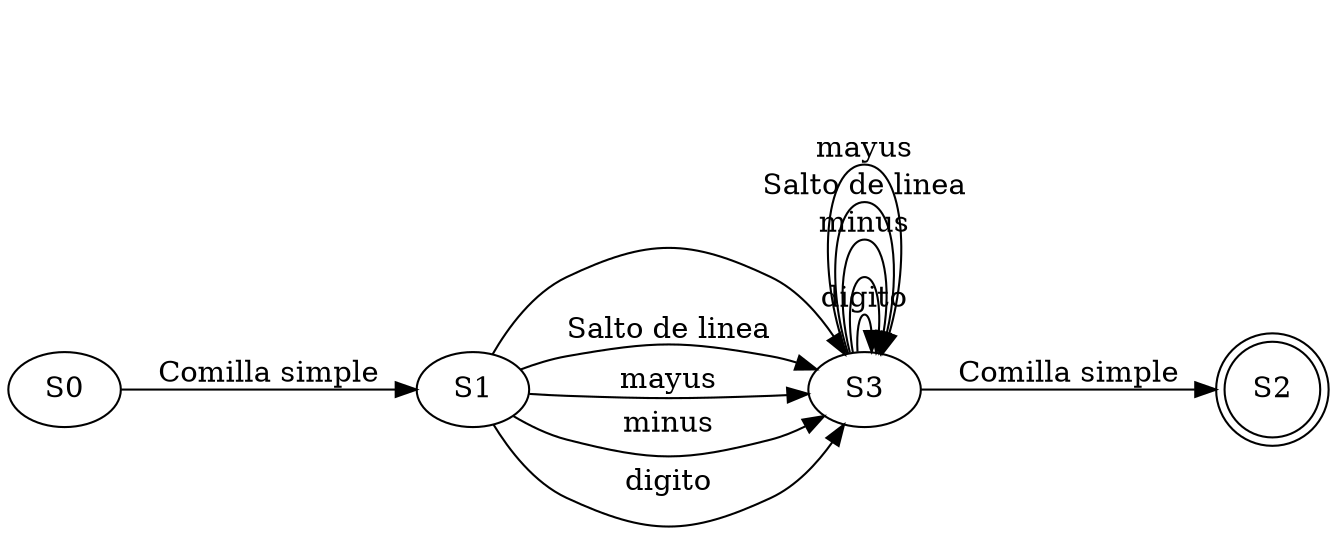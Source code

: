 digraph G {
	rankdir=LR
	S0 -> S1 [label="Comilla simple"]	S1 -> S3 [label=" "]	S1 -> S3 [label="Salto de linea"]	S1 -> S3 [label="mayus"]	S1 -> S3 [label="minus"]	S1 -> S3 [label="digito"]	S2 [shape="doublecircle"]	S3 -> S3 [label="digito"]	S3 -> S2 [label="Comilla simple"]	S3 -> S3 [label=" "]	S3 -> S3 [label="minus"]	S3 -> S3 [label="Salto de linea"]	S3 -> S3 [label="mayus"]
}